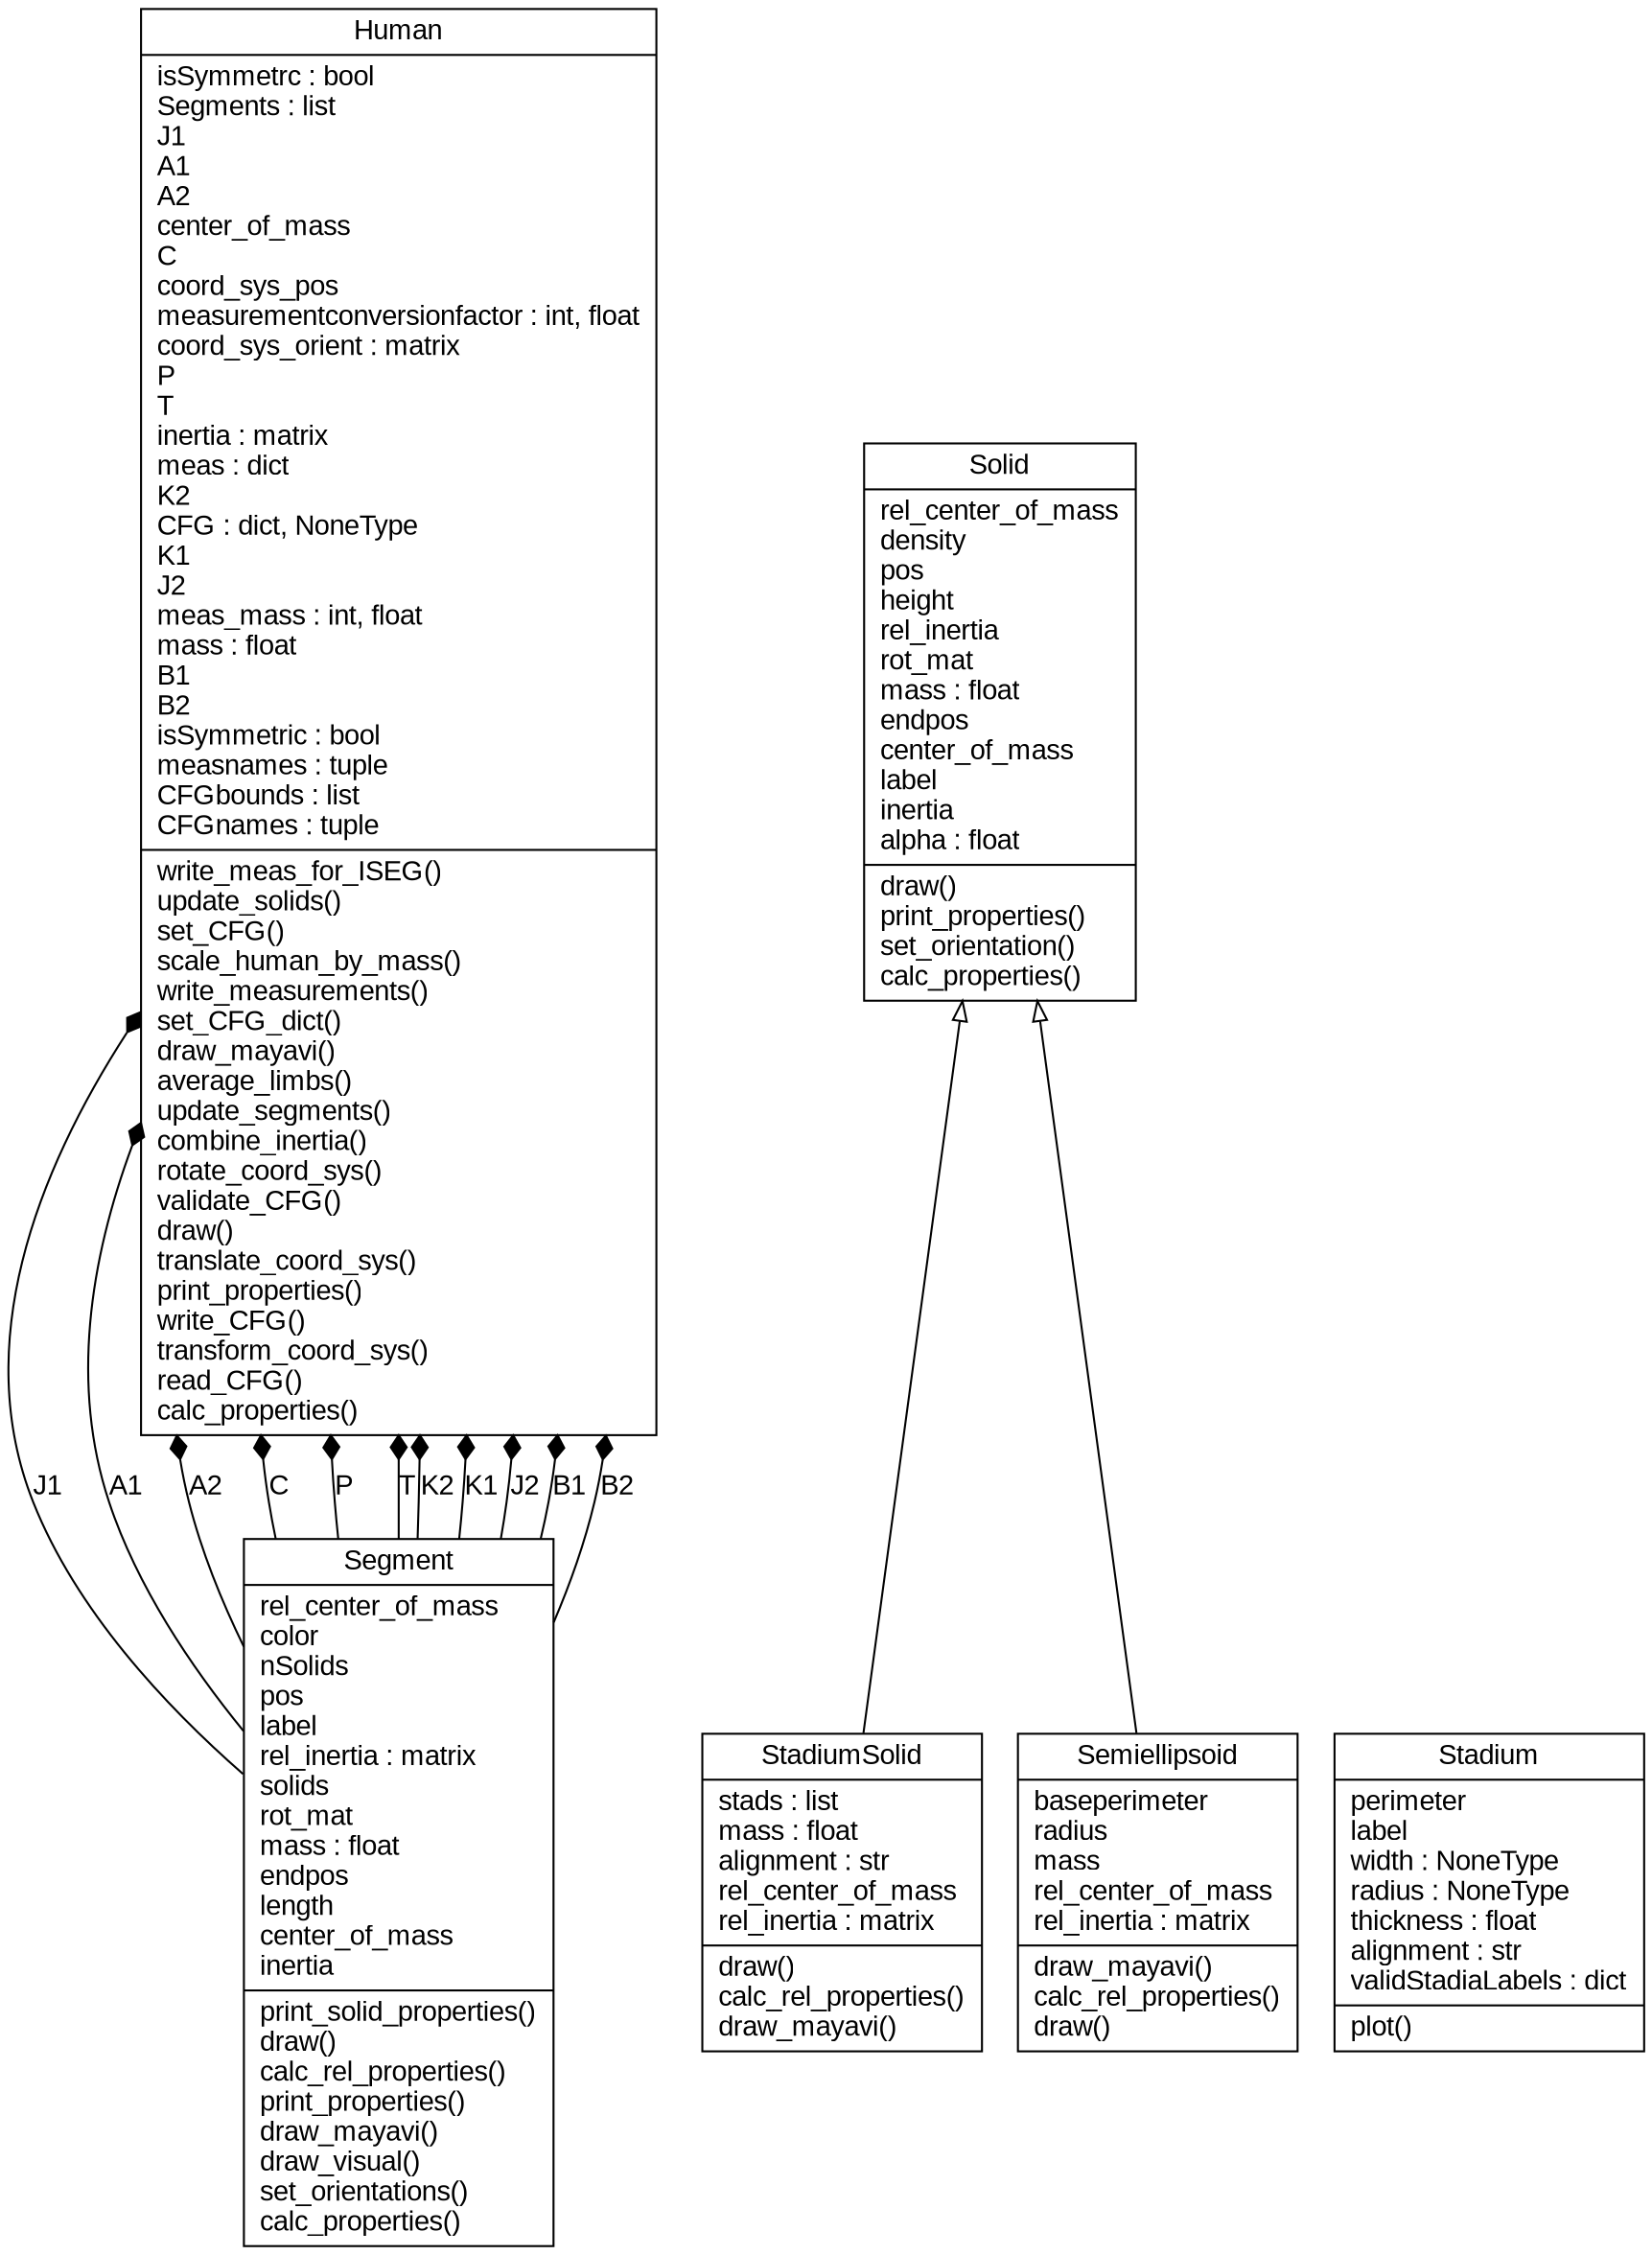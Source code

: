 digraph "classes_No_Name" {
    node [fontname=Arial];
    edge [fontname=Arial];
charset="utf-8"
rankdir=BT
"14" [shape="record", label="{Segment|rel_center_of_mass\lcolor\lnSolids\lpos\llabel\lrel_inertia : matrix\lsolids\lrot_mat\lmass : float\lendpos\llength\lcenter_of_mass\linertia\l|print_solid_properties()\ldraw()\lcalc_rel_properties()\lprint_properties()\ldraw_mayavi()\ldraw_visual()\lset_orientations()\lcalc_properties()\l}"];
"16" [shape="record", label="{Human|isSymmetrc : bool\lSegments : list\lJ1\lA1\lA2\lcenter_of_mass\lC\lcoord_sys_pos\lmeasurementconversionfactor : int, float\lcoord_sys_orient : matrix\lP\lT\linertia : matrix\lmeas : dict\lK2\lCFG : dict, NoneType\lK1\lJ2\lmeas_mass : int, float\lmass : float\lB1\lB2\lisSymmetric : bool\lmeasnames : tuple\lCFGbounds : list\lCFGnames : tuple\l|write_meas_for_ISEG()\lupdate_solids()\lset_CFG()\lscale_human_by_mass()\lwrite_measurements()\lset_CFG_dict()\ldraw_mayavi()\laverage_limbs()\lupdate_segments()\lcombine_inertia()\lrotate_coord_sys()\lvalidate_CFG()\ldraw()\ltranslate_coord_sys()\lprint_properties()\lwrite_CFG()\ltransform_coord_sys()\lread_CFG()\lcalc_properties()\l}"];
"20" [shape="record", label="{StadiumSolid|stads : list\lmass : float\lalignment : str\lrel_center_of_mass\lrel_inertia : matrix\l|draw()\lcalc_rel_properties()\ldraw_mayavi()\l}"];
"21" [shape="record", label="{Solid|rel_center_of_mass\ldensity\lpos\lheight\lrel_inertia\lrot_mat\lmass : float\lendpos\lcenter_of_mass\llabel\linertia\lalpha : float\l|draw()\lprint_properties()\lset_orientation()\lcalc_properties()\l}"];
"22" [shape="record", label="{Stadium|perimeter\llabel\lwidth : NoneType\lradius : NoneType\lthickness : float\lalignment : str\lvalidStadiaLabels : dict\l|plot()\l}"];
"23" [shape="record", label="{Semiellipsoid|baseperimeter\lradius\lmass\lrel_center_of_mass\lrel_inertia : matrix\l|draw_mayavi()\lcalc_rel_properties()\ldraw()\l}"];
"20" -> "21" [arrowtail="none", arrowhead="empty"];
"23" -> "21" [arrowtail="none", arrowhead="empty"];
"14" -> "16" [arrowhead="diamond", style="solid", arrowtail="none", fontcolor="black", label="J1"];
"14" -> "16" [arrowhead="diamond", style="solid", arrowtail="none", fontcolor="black", label="A1"];
"14" -> "16" [arrowhead="diamond", style="solid", arrowtail="none", fontcolor="black", label="A2"];
"14" -> "16" [arrowhead="diamond", style="solid", arrowtail="none", fontcolor="black", label="C"];
"14" -> "16" [arrowhead="diamond", style="solid", arrowtail="none", fontcolor="black", label="P"];
"14" -> "16" [arrowhead="diamond", style="solid", arrowtail="none", fontcolor="black", label="T"];
"14" -> "16" [arrowhead="diamond", style="solid", arrowtail="none", fontcolor="black", label="K2"];
"14" -> "16" [arrowhead="diamond", style="solid", arrowtail="none", fontcolor="black", label="K1"];
"14" -> "16" [arrowhead="diamond", style="solid", arrowtail="none", fontcolor="black", label="J2"];
"14" -> "16" [arrowhead="diamond", style="solid", arrowtail="none", fontcolor="black", label="B1"];
"14" -> "16" [arrowhead="diamond", style="solid", arrowtail="none", fontcolor="black", label="B2"];
}
